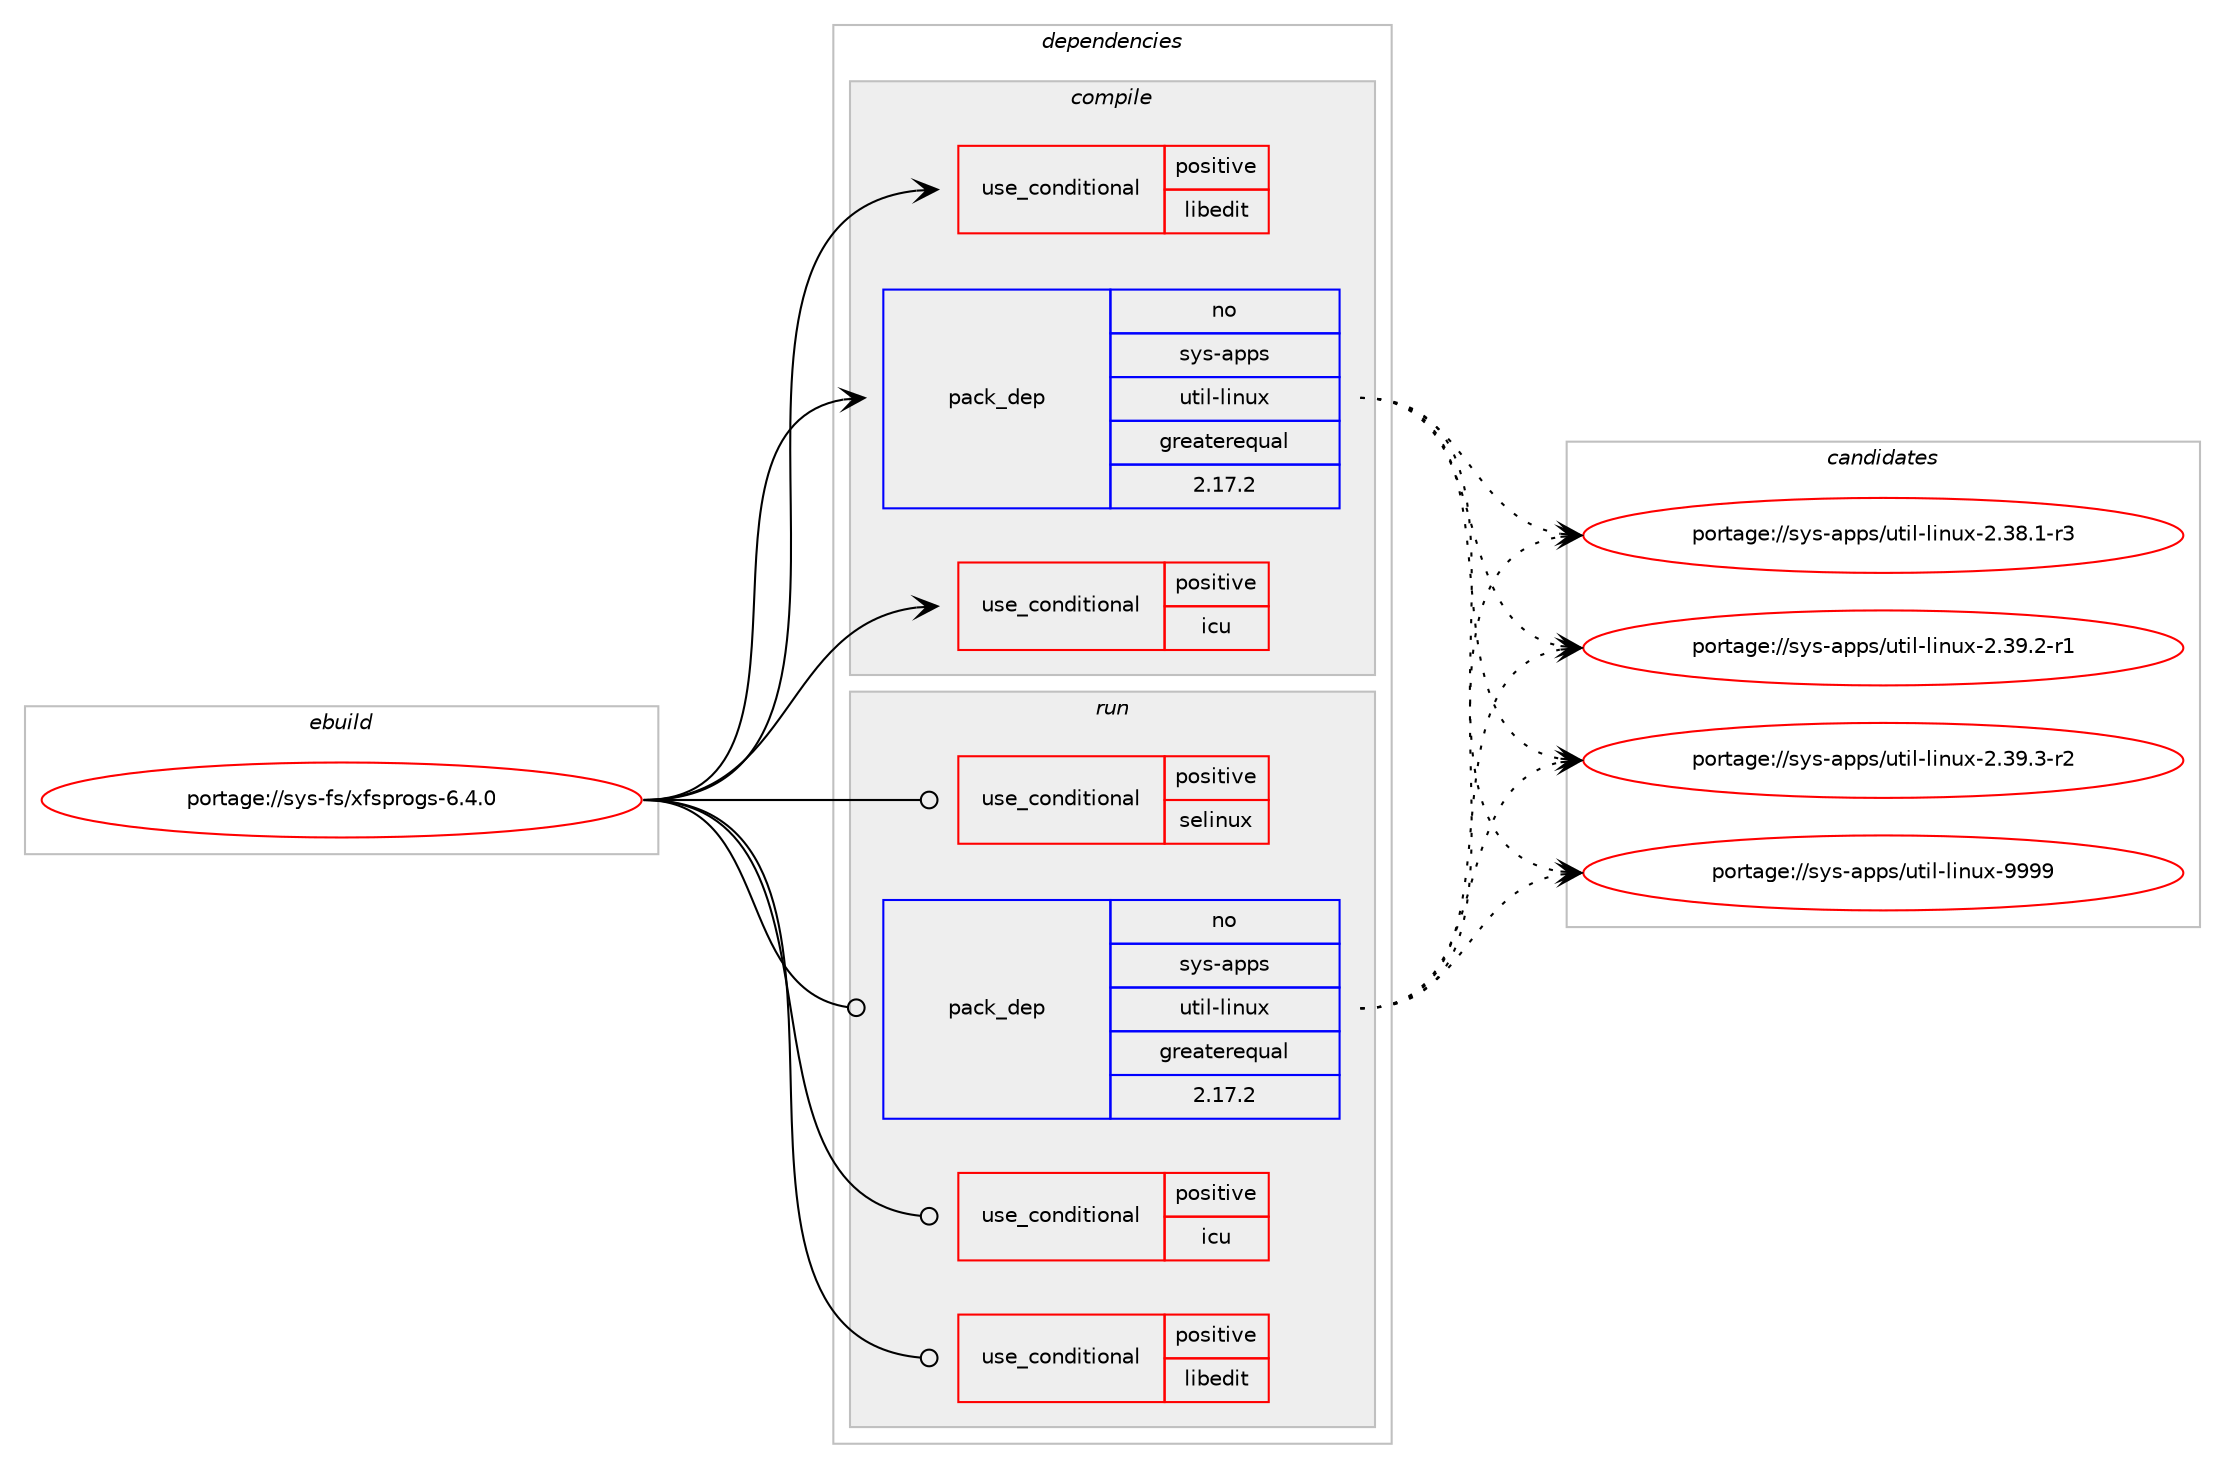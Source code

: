 digraph prolog {

# *************
# Graph options
# *************

newrank=true;
concentrate=true;
compound=true;
graph [rankdir=LR,fontname=Helvetica,fontsize=10,ranksep=1.5];#, ranksep=2.5, nodesep=0.2];
edge  [arrowhead=vee];
node  [fontname=Helvetica,fontsize=10];

# **********
# The ebuild
# **********

subgraph cluster_leftcol {
color=gray;
rank=same;
label=<<i>ebuild</i>>;
id [label="portage://sys-fs/xfsprogs-6.4.0", color=red, width=4, href="../sys-fs/xfsprogs-6.4.0.svg"];
}

# ****************
# The dependencies
# ****************

subgraph cluster_midcol {
color=gray;
label=<<i>dependencies</i>>;
subgraph cluster_compile {
fillcolor="#eeeeee";
style=filled;
label=<<i>compile</i>>;
subgraph cond11167 {
dependency15790 [label=<<TABLE BORDER="0" CELLBORDER="1" CELLSPACING="0" CELLPADDING="4"><TR><TD ROWSPAN="3" CELLPADDING="10">use_conditional</TD></TR><TR><TD>positive</TD></TR><TR><TD>icu</TD></TR></TABLE>>, shape=none, color=red];
# *** BEGIN UNKNOWN DEPENDENCY TYPE (TODO) ***
# dependency15790 -> package_dependency(portage://sys-fs/xfsprogs-6.4.0,install,no,dev-libs,icu,none,[,,],any_same_slot,[])
# *** END UNKNOWN DEPENDENCY TYPE (TODO) ***

}
id:e -> dependency15790:w [weight=20,style="solid",arrowhead="vee"];
subgraph cond11168 {
dependency15791 [label=<<TABLE BORDER="0" CELLBORDER="1" CELLSPACING="0" CELLPADDING="4"><TR><TD ROWSPAN="3" CELLPADDING="10">use_conditional</TD></TR><TR><TD>positive</TD></TR><TR><TD>libedit</TD></TR></TABLE>>, shape=none, color=red];
# *** BEGIN UNKNOWN DEPENDENCY TYPE (TODO) ***
# dependency15791 -> package_dependency(portage://sys-fs/xfsprogs-6.4.0,install,no,dev-libs,libedit,none,[,,],[],[])
# *** END UNKNOWN DEPENDENCY TYPE (TODO) ***

}
id:e -> dependency15791:w [weight=20,style="solid",arrowhead="vee"];
# *** BEGIN UNKNOWN DEPENDENCY TYPE (TODO) ***
# id -> package_dependency(portage://sys-fs/xfsprogs-6.4.0,install,no,dev-libs,inih,none,[,,],[],[])
# *** END UNKNOWN DEPENDENCY TYPE (TODO) ***

# *** BEGIN UNKNOWN DEPENDENCY TYPE (TODO) ***
# id -> package_dependency(portage://sys-fs/xfsprogs-6.4.0,install,no,dev-libs,userspace-rcu,none,[,,],any_same_slot,[])
# *** END UNKNOWN DEPENDENCY TYPE (TODO) ***

subgraph pack4478 {
dependency15792 [label=<<TABLE BORDER="0" CELLBORDER="1" CELLSPACING="0" CELLPADDING="4" WIDTH="220"><TR><TD ROWSPAN="6" CELLPADDING="30">pack_dep</TD></TR><TR><TD WIDTH="110">no</TD></TR><TR><TD>sys-apps</TD></TR><TR><TD>util-linux</TD></TR><TR><TD>greaterequal</TD></TR><TR><TD>2.17.2</TD></TR></TABLE>>, shape=none, color=blue];
}
id:e -> dependency15792:w [weight=20,style="solid",arrowhead="vee"];
}
subgraph cluster_compileandrun {
fillcolor="#eeeeee";
style=filled;
label=<<i>compile and run</i>>;
}
subgraph cluster_run {
fillcolor="#eeeeee";
style=filled;
label=<<i>run</i>>;
subgraph cond11169 {
dependency15793 [label=<<TABLE BORDER="0" CELLBORDER="1" CELLSPACING="0" CELLPADDING="4"><TR><TD ROWSPAN="3" CELLPADDING="10">use_conditional</TD></TR><TR><TD>positive</TD></TR><TR><TD>icu</TD></TR></TABLE>>, shape=none, color=red];
# *** BEGIN UNKNOWN DEPENDENCY TYPE (TODO) ***
# dependency15793 -> package_dependency(portage://sys-fs/xfsprogs-6.4.0,run,no,dev-libs,icu,none,[,,],any_same_slot,[])
# *** END UNKNOWN DEPENDENCY TYPE (TODO) ***

}
id:e -> dependency15793:w [weight=20,style="solid",arrowhead="odot"];
subgraph cond11170 {
dependency15794 [label=<<TABLE BORDER="0" CELLBORDER="1" CELLSPACING="0" CELLPADDING="4"><TR><TD ROWSPAN="3" CELLPADDING="10">use_conditional</TD></TR><TR><TD>positive</TD></TR><TR><TD>libedit</TD></TR></TABLE>>, shape=none, color=red];
# *** BEGIN UNKNOWN DEPENDENCY TYPE (TODO) ***
# dependency15794 -> package_dependency(portage://sys-fs/xfsprogs-6.4.0,run,no,dev-libs,libedit,none,[,,],[],[])
# *** END UNKNOWN DEPENDENCY TYPE (TODO) ***

}
id:e -> dependency15794:w [weight=20,style="solid",arrowhead="odot"];
subgraph cond11171 {
dependency15795 [label=<<TABLE BORDER="0" CELLBORDER="1" CELLSPACING="0" CELLPADDING="4"><TR><TD ROWSPAN="3" CELLPADDING="10">use_conditional</TD></TR><TR><TD>positive</TD></TR><TR><TD>selinux</TD></TR></TABLE>>, shape=none, color=red];
# *** BEGIN UNKNOWN DEPENDENCY TYPE (TODO) ***
# dependency15795 -> package_dependency(portage://sys-fs/xfsprogs-6.4.0,run,no,sec-policy,selinux-xfs,none,[,,],[],[])
# *** END UNKNOWN DEPENDENCY TYPE (TODO) ***

}
id:e -> dependency15795:w [weight=20,style="solid",arrowhead="odot"];
# *** BEGIN UNKNOWN DEPENDENCY TYPE (TODO) ***
# id -> package_dependency(portage://sys-fs/xfsprogs-6.4.0,run,no,dev-libs,inih,none,[,,],[],[])
# *** END UNKNOWN DEPENDENCY TYPE (TODO) ***

# *** BEGIN UNKNOWN DEPENDENCY TYPE (TODO) ***
# id -> package_dependency(portage://sys-fs/xfsprogs-6.4.0,run,no,dev-libs,userspace-rcu,none,[,,],any_same_slot,[])
# *** END UNKNOWN DEPENDENCY TYPE (TODO) ***

subgraph pack4479 {
dependency15796 [label=<<TABLE BORDER="0" CELLBORDER="1" CELLSPACING="0" CELLPADDING="4" WIDTH="220"><TR><TD ROWSPAN="6" CELLPADDING="30">pack_dep</TD></TR><TR><TD WIDTH="110">no</TD></TR><TR><TD>sys-apps</TD></TR><TR><TD>util-linux</TD></TR><TR><TD>greaterequal</TD></TR><TR><TD>2.17.2</TD></TR></TABLE>>, shape=none, color=blue];
}
id:e -> dependency15796:w [weight=20,style="solid",arrowhead="odot"];
}
}

# **************
# The candidates
# **************

subgraph cluster_choices {
rank=same;
color=gray;
label=<<i>candidates</i>>;

subgraph choice4478 {
color=black;
nodesep=1;
choice11512111545971121121154711711610510845108105110117120455046515646494511451 [label="portage://sys-apps/util-linux-2.38.1-r3", color=red, width=4,href="../sys-apps/util-linux-2.38.1-r3.svg"];
choice11512111545971121121154711711610510845108105110117120455046515746504511449 [label="portage://sys-apps/util-linux-2.39.2-r1", color=red, width=4,href="../sys-apps/util-linux-2.39.2-r1.svg"];
choice11512111545971121121154711711610510845108105110117120455046515746514511450 [label="portage://sys-apps/util-linux-2.39.3-r2", color=red, width=4,href="../sys-apps/util-linux-2.39.3-r2.svg"];
choice115121115459711211211547117116105108451081051101171204557575757 [label="portage://sys-apps/util-linux-9999", color=red, width=4,href="../sys-apps/util-linux-9999.svg"];
dependency15792:e -> choice11512111545971121121154711711610510845108105110117120455046515646494511451:w [style=dotted,weight="100"];
dependency15792:e -> choice11512111545971121121154711711610510845108105110117120455046515746504511449:w [style=dotted,weight="100"];
dependency15792:e -> choice11512111545971121121154711711610510845108105110117120455046515746514511450:w [style=dotted,weight="100"];
dependency15792:e -> choice115121115459711211211547117116105108451081051101171204557575757:w [style=dotted,weight="100"];
}
subgraph choice4479 {
color=black;
nodesep=1;
choice11512111545971121121154711711610510845108105110117120455046515646494511451 [label="portage://sys-apps/util-linux-2.38.1-r3", color=red, width=4,href="../sys-apps/util-linux-2.38.1-r3.svg"];
choice11512111545971121121154711711610510845108105110117120455046515746504511449 [label="portage://sys-apps/util-linux-2.39.2-r1", color=red, width=4,href="../sys-apps/util-linux-2.39.2-r1.svg"];
choice11512111545971121121154711711610510845108105110117120455046515746514511450 [label="portage://sys-apps/util-linux-2.39.3-r2", color=red, width=4,href="../sys-apps/util-linux-2.39.3-r2.svg"];
choice115121115459711211211547117116105108451081051101171204557575757 [label="portage://sys-apps/util-linux-9999", color=red, width=4,href="../sys-apps/util-linux-9999.svg"];
dependency15796:e -> choice11512111545971121121154711711610510845108105110117120455046515646494511451:w [style=dotted,weight="100"];
dependency15796:e -> choice11512111545971121121154711711610510845108105110117120455046515746504511449:w [style=dotted,weight="100"];
dependency15796:e -> choice11512111545971121121154711711610510845108105110117120455046515746514511450:w [style=dotted,weight="100"];
dependency15796:e -> choice115121115459711211211547117116105108451081051101171204557575757:w [style=dotted,weight="100"];
}
}

}
